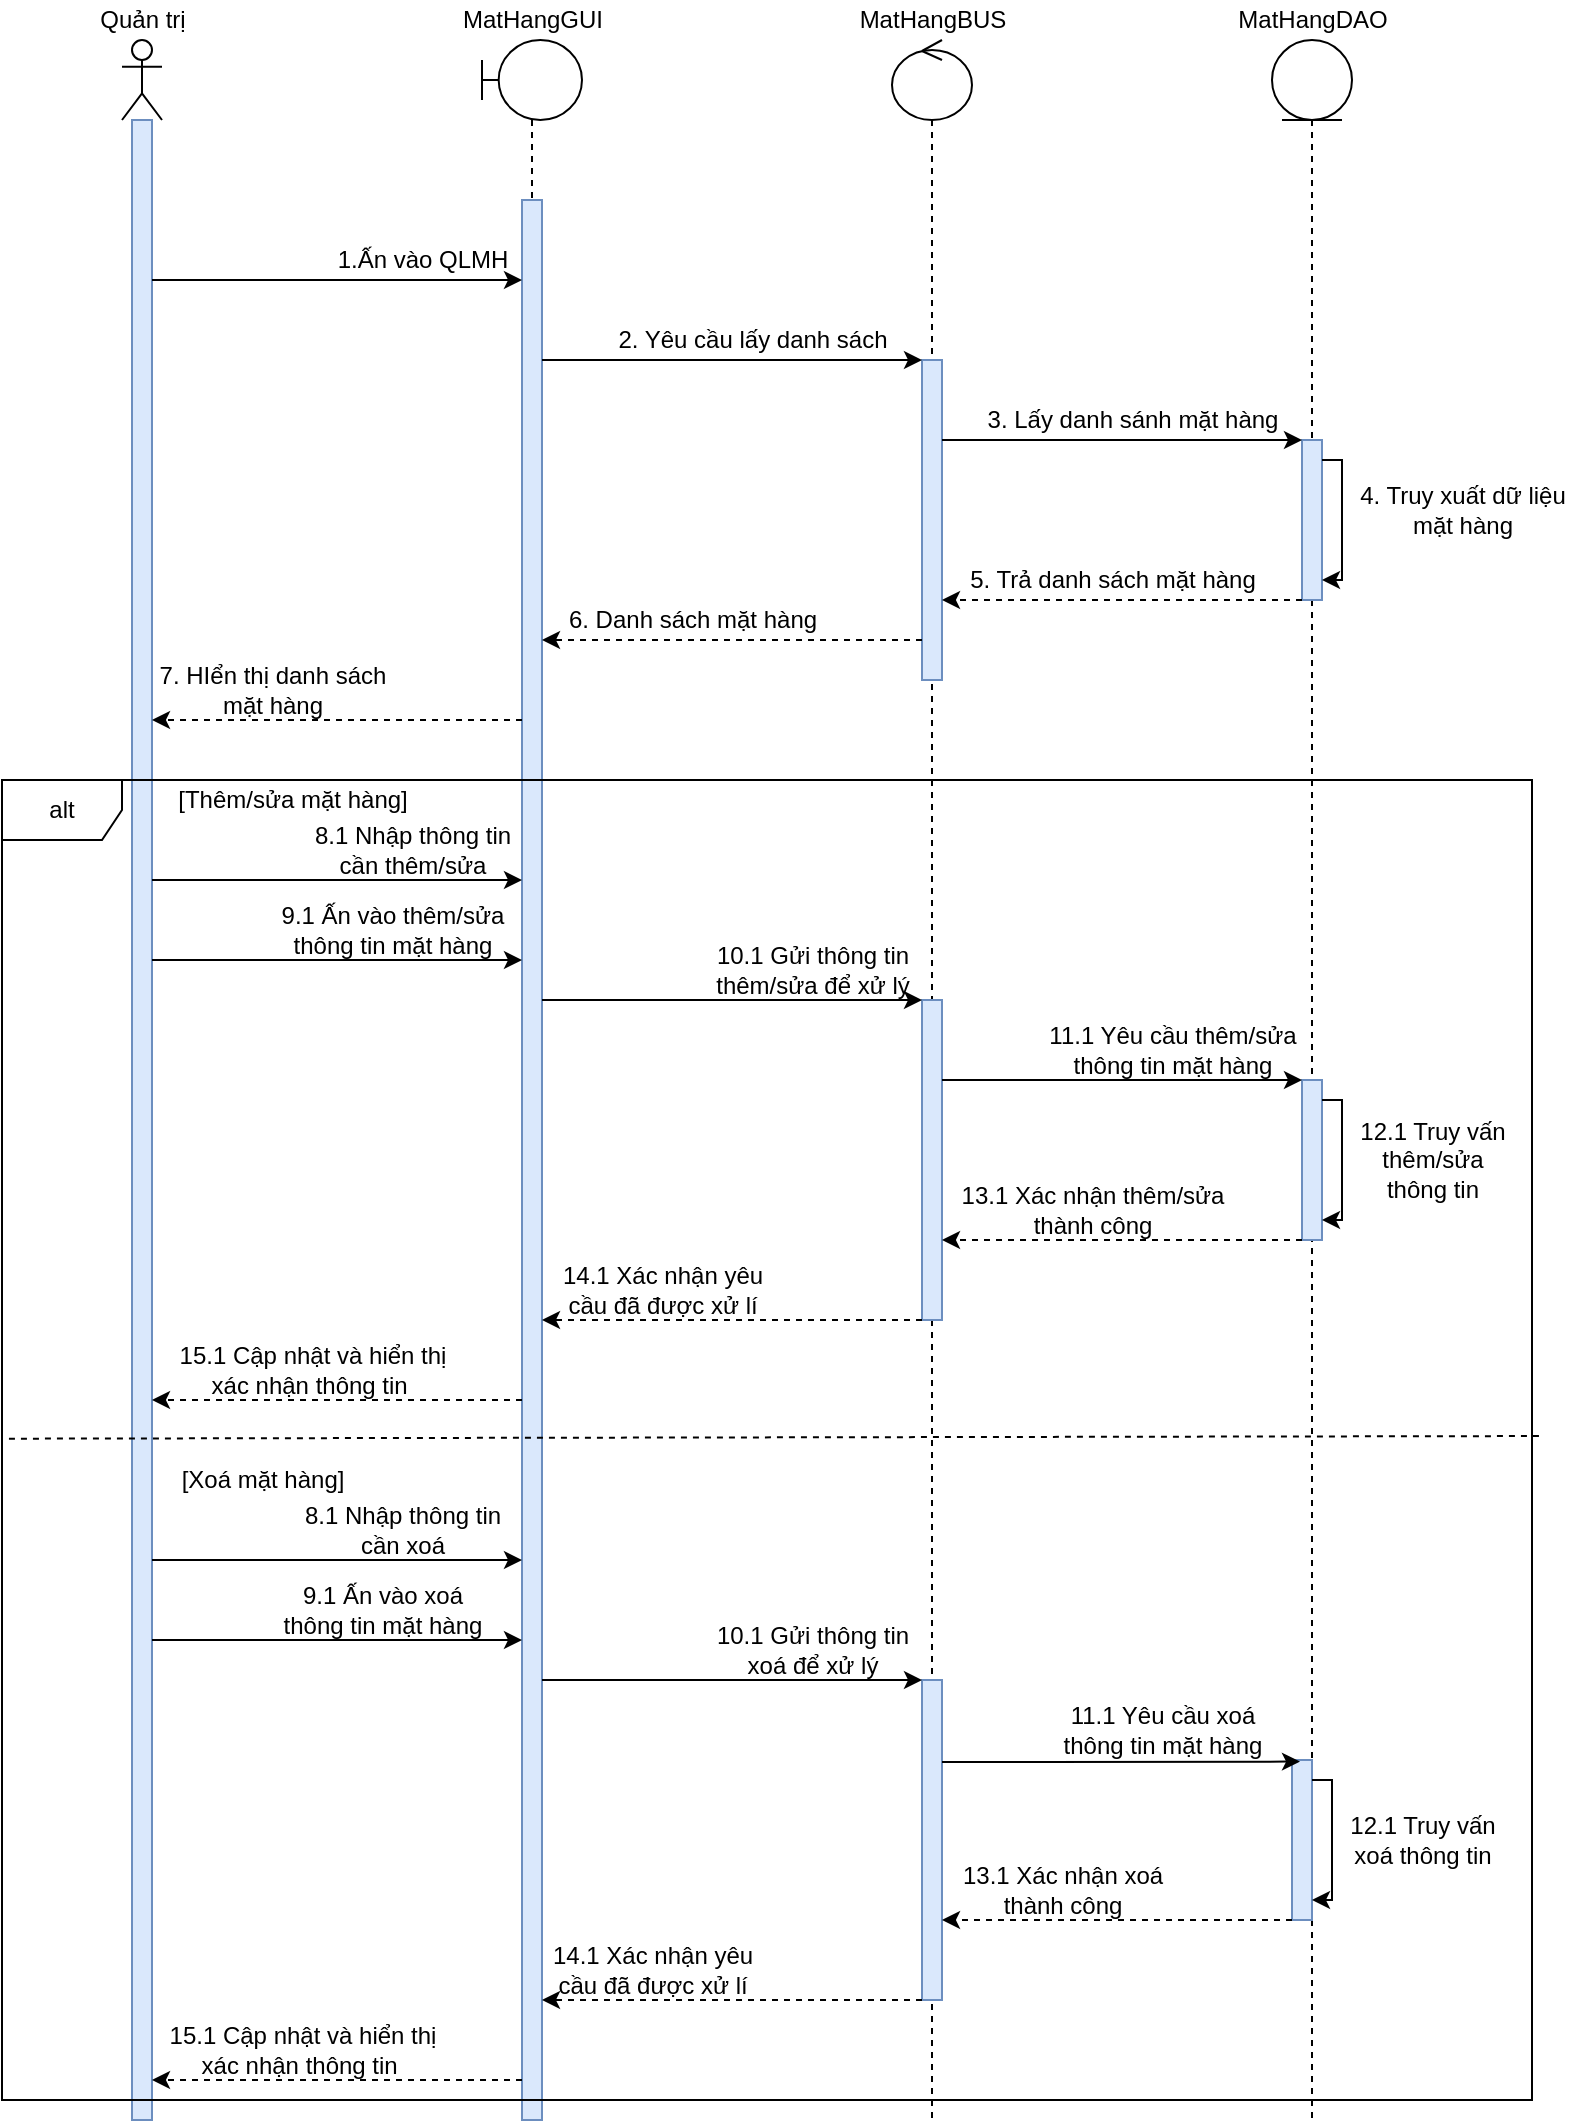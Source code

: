 <mxfile version="16.5.1" type="device"><diagram id="u0hKsZXPfIuquh2E1AJ1" name="Page-1"><mxGraphModel dx="760" dy="624" grid="1" gridSize="10" guides="1" tooltips="1" connect="1" arrows="1" fold="1" page="1" pageScale="1" pageWidth="850" pageHeight="1100" math="0" shadow="0"><root><mxCell id="0"/><mxCell id="1" parent="0"/><mxCell id="C83Pxi--m1tb0xYPi-4x-1" value="" style="shape=umlLifeline;participant=umlActor;perimeter=lifelinePerimeter;whiteSpace=wrap;html=1;container=1;collapsible=0;recursiveResize=0;verticalAlign=top;spacingTop=36;outlineConnect=0;" parent="1" vertex="1"><mxGeometry x="130" y="280" width="20" height="1040" as="geometry"/></mxCell><mxCell id="C83Pxi--m1tb0xYPi-4x-2" value="" style="html=1;points=[];perimeter=orthogonalPerimeter;fillColor=#dae8fc;strokeColor=#6c8ebf;" parent="C83Pxi--m1tb0xYPi-4x-1" vertex="1"><mxGeometry x="5" y="40" width="10" height="1000" as="geometry"/></mxCell><mxCell id="C83Pxi--m1tb0xYPi-4x-3" value="Quản trị" style="text;html=1;align=center;verticalAlign=middle;resizable=0;points=[];autosize=1;strokeColor=none;fillColor=none;" parent="1" vertex="1"><mxGeometry x="110" y="260" width="60" height="20" as="geometry"/></mxCell><mxCell id="C83Pxi--m1tb0xYPi-4x-4" value="" style="shape=umlLifeline;participant=umlBoundary;perimeter=lifelinePerimeter;whiteSpace=wrap;html=1;container=1;collapsible=0;recursiveResize=0;verticalAlign=top;spacingTop=36;outlineConnect=0;" parent="1" vertex="1"><mxGeometry x="310" y="280" width="50" height="1040" as="geometry"/></mxCell><mxCell id="C83Pxi--m1tb0xYPi-4x-5" value="" style="html=1;points=[];perimeter=orthogonalPerimeter;fillColor=#dae8fc;strokeColor=#6c8ebf;" parent="C83Pxi--m1tb0xYPi-4x-4" vertex="1"><mxGeometry x="20" y="80" width="10" height="960" as="geometry"/></mxCell><mxCell id="C83Pxi--m1tb0xYPi-4x-6" value="" style="shape=umlLifeline;participant=umlControl;perimeter=lifelinePerimeter;whiteSpace=wrap;html=1;container=1;collapsible=0;recursiveResize=0;verticalAlign=top;spacingTop=36;outlineConnect=0;" parent="1" vertex="1"><mxGeometry x="515" y="280" width="40" height="1040" as="geometry"/></mxCell><mxCell id="C83Pxi--m1tb0xYPi-4x-7" value="" style="html=1;points=[];perimeter=orthogonalPerimeter;fillColor=#dae8fc;strokeColor=#6c8ebf;" parent="C83Pxi--m1tb0xYPi-4x-6" vertex="1"><mxGeometry x="15" y="160" width="10" height="160" as="geometry"/></mxCell><mxCell id="C83Pxi--m1tb0xYPi-4x-8" value="" style="html=1;points=[];perimeter=orthogonalPerimeter;fillColor=#dae8fc;strokeColor=#6c8ebf;" parent="C83Pxi--m1tb0xYPi-4x-6" vertex="1"><mxGeometry x="15" y="480" width="10" height="160" as="geometry"/></mxCell><mxCell id="C83Pxi--m1tb0xYPi-4x-9" value="" style="html=1;points=[];perimeter=orthogonalPerimeter;fillColor=#dae8fc;strokeColor=#6c8ebf;" parent="C83Pxi--m1tb0xYPi-4x-6" vertex="1"><mxGeometry x="15" y="820" width="10" height="160" as="geometry"/></mxCell><mxCell id="C83Pxi--m1tb0xYPi-4x-10" value="MatHangGUI" style="text;html=1;align=center;verticalAlign=middle;resizable=0;points=[];autosize=1;strokeColor=none;fillColor=none;" parent="1" vertex="1"><mxGeometry x="290" y="260" width="90" height="20" as="geometry"/></mxCell><mxCell id="C83Pxi--m1tb0xYPi-4x-11" value="MatHangBUS" style="text;html=1;align=center;verticalAlign=middle;resizable=0;points=[];autosize=1;strokeColor=none;fillColor=none;" parent="1" vertex="1"><mxGeometry x="490" y="260" width="90" height="20" as="geometry"/></mxCell><mxCell id="C83Pxi--m1tb0xYPi-4x-12" style="edgeStyle=orthogonalEdgeStyle;rounded=0;orthogonalLoop=1;jettySize=auto;html=1;" parent="1" source="C83Pxi--m1tb0xYPi-4x-2" target="C83Pxi--m1tb0xYPi-4x-5" edge="1"><mxGeometry relative="1" as="geometry"><Array as="points"><mxPoint x="230" y="400"/><mxPoint x="230" y="400"/></Array></mxGeometry></mxCell><mxCell id="C83Pxi--m1tb0xYPi-4x-13" value="1.Ấn vào QLMH" style="text;html=1;align=center;verticalAlign=middle;resizable=0;points=[];autosize=1;strokeColor=none;fillColor=none;" parent="1" vertex="1"><mxGeometry x="230" y="380" width="100" height="20" as="geometry"/></mxCell><mxCell id="C83Pxi--m1tb0xYPi-4x-14" value="" style="shape=umlLifeline;participant=umlEntity;perimeter=lifelinePerimeter;whiteSpace=wrap;html=1;container=1;collapsible=0;recursiveResize=0;verticalAlign=top;spacingTop=36;outlineConnect=0;" parent="1" vertex="1"><mxGeometry x="705" y="280" width="40" height="1040" as="geometry"/></mxCell><mxCell id="C83Pxi--m1tb0xYPi-4x-15" value="" style="html=1;points=[];perimeter=orthogonalPerimeter;fillColor=#dae8fc;strokeColor=#6c8ebf;" parent="C83Pxi--m1tb0xYPi-4x-14" vertex="1"><mxGeometry x="15" y="200" width="10" height="80" as="geometry"/></mxCell><mxCell id="C83Pxi--m1tb0xYPi-4x-16" style="edgeStyle=orthogonalEdgeStyle;rounded=0;orthogonalLoop=1;jettySize=auto;html=1;" parent="C83Pxi--m1tb0xYPi-4x-14" source="C83Pxi--m1tb0xYPi-4x-15" target="C83Pxi--m1tb0xYPi-4x-15" edge="1"><mxGeometry relative="1" as="geometry"><Array as="points"><mxPoint x="35" y="210"/></Array></mxGeometry></mxCell><mxCell id="C83Pxi--m1tb0xYPi-4x-17" value="" style="html=1;points=[];perimeter=orthogonalPerimeter;fillColor=#dae8fc;strokeColor=#6c8ebf;" parent="C83Pxi--m1tb0xYPi-4x-14" vertex="1"><mxGeometry x="15" y="520" width="10" height="80" as="geometry"/></mxCell><mxCell id="C83Pxi--m1tb0xYPi-4x-18" style="edgeStyle=orthogonalEdgeStyle;rounded=0;orthogonalLoop=1;jettySize=auto;html=1;" parent="C83Pxi--m1tb0xYPi-4x-14" source="C83Pxi--m1tb0xYPi-4x-17" target="C83Pxi--m1tb0xYPi-4x-17" edge="1"><mxGeometry relative="1" as="geometry"><Array as="points"><mxPoint x="35" y="530"/></Array></mxGeometry></mxCell><mxCell id="C83Pxi--m1tb0xYPi-4x-19" value="MatHangDAO" style="text;html=1;align=center;verticalAlign=middle;resizable=0;points=[];autosize=1;strokeColor=none;fillColor=none;" parent="1" vertex="1"><mxGeometry x="680" y="260" width="90" height="20" as="geometry"/></mxCell><mxCell id="C83Pxi--m1tb0xYPi-4x-20" style="edgeStyle=orthogonalEdgeStyle;rounded=0;orthogonalLoop=1;jettySize=auto;html=1;" parent="1" source="C83Pxi--m1tb0xYPi-4x-5" target="C83Pxi--m1tb0xYPi-4x-7" edge="1"><mxGeometry relative="1" as="geometry"><Array as="points"><mxPoint x="460" y="440"/><mxPoint x="460" y="440"/></Array><mxPoint x="530" y="400" as="targetPoint"/></mxGeometry></mxCell><mxCell id="C83Pxi--m1tb0xYPi-4x-21" value="2. Yêu cầu lấy danh sách" style="text;html=1;align=center;verticalAlign=middle;resizable=0;points=[];autosize=1;strokeColor=none;fillColor=none;" parent="1" vertex="1"><mxGeometry x="370" y="420" width="150" height="20" as="geometry"/></mxCell><mxCell id="C83Pxi--m1tb0xYPi-4x-22" style="edgeStyle=orthogonalEdgeStyle;rounded=0;orthogonalLoop=1;jettySize=auto;html=1;" parent="1" source="C83Pxi--m1tb0xYPi-4x-7" target="C83Pxi--m1tb0xYPi-4x-15" edge="1"><mxGeometry relative="1" as="geometry"><Array as="points"><mxPoint x="630" y="480"/><mxPoint x="630" y="480"/></Array></mxGeometry></mxCell><mxCell id="C83Pxi--m1tb0xYPi-4x-23" value="3. Lấy danh sánh mặt hàng" style="text;html=1;align=center;verticalAlign=middle;resizable=0;points=[];autosize=1;strokeColor=none;fillColor=none;" parent="1" vertex="1"><mxGeometry x="555" y="460" width="160" height="20" as="geometry"/></mxCell><mxCell id="C83Pxi--m1tb0xYPi-4x-24" value="4. Truy xuất dữ liệu&lt;br&gt;mặt hàng" style="text;html=1;align=center;verticalAlign=middle;resizable=0;points=[];autosize=1;strokeColor=none;fillColor=none;" parent="1" vertex="1"><mxGeometry x="740" y="500" width="120" height="30" as="geometry"/></mxCell><mxCell id="C83Pxi--m1tb0xYPi-4x-25" style="edgeStyle=orthogonalEdgeStyle;rounded=0;orthogonalLoop=1;jettySize=auto;html=1;dashed=1;" parent="1" source="C83Pxi--m1tb0xYPi-4x-15" target="C83Pxi--m1tb0xYPi-4x-7" edge="1"><mxGeometry relative="1" as="geometry"><Array as="points"><mxPoint x="680" y="560"/><mxPoint x="680" y="560"/></Array></mxGeometry></mxCell><mxCell id="C83Pxi--m1tb0xYPi-4x-26" value="5. Trả danh sách mặt hàng" style="text;html=1;align=center;verticalAlign=middle;resizable=0;points=[];autosize=1;strokeColor=none;fillColor=none;" parent="1" vertex="1"><mxGeometry x="545" y="540" width="160" height="20" as="geometry"/></mxCell><mxCell id="C83Pxi--m1tb0xYPi-4x-27" style="edgeStyle=orthogonalEdgeStyle;rounded=0;orthogonalLoop=1;jettySize=auto;html=1;dashed=1;" parent="1" source="C83Pxi--m1tb0xYPi-4x-7" target="C83Pxi--m1tb0xYPi-4x-5" edge="1"><mxGeometry relative="1" as="geometry"><Array as="points"><mxPoint x="440" y="580"/><mxPoint x="440" y="580"/></Array></mxGeometry></mxCell><mxCell id="C83Pxi--m1tb0xYPi-4x-28" value="6. Danh sách mặt hàng" style="text;html=1;align=center;verticalAlign=middle;resizable=0;points=[];autosize=1;strokeColor=none;fillColor=none;" parent="1" vertex="1"><mxGeometry x="345" y="560" width="140" height="20" as="geometry"/></mxCell><mxCell id="C83Pxi--m1tb0xYPi-4x-29" style="edgeStyle=orthogonalEdgeStyle;rounded=0;orthogonalLoop=1;jettySize=auto;html=1;dashed=1;" parent="1" source="C83Pxi--m1tb0xYPi-4x-5" target="C83Pxi--m1tb0xYPi-4x-2" edge="1"><mxGeometry relative="1" as="geometry"><Array as="points"><mxPoint x="240" y="620"/><mxPoint x="240" y="620"/></Array></mxGeometry></mxCell><mxCell id="C83Pxi--m1tb0xYPi-4x-30" value="7. HIển thị danh sách&lt;br&gt;mặt hàng" style="text;html=1;align=center;verticalAlign=middle;resizable=0;points=[];autosize=1;strokeColor=none;fillColor=none;" parent="1" vertex="1"><mxGeometry x="140" y="590" width="130" height="30" as="geometry"/></mxCell><mxCell id="C83Pxi--m1tb0xYPi-4x-31" style="edgeStyle=orthogonalEdgeStyle;rounded=0;orthogonalLoop=1;jettySize=auto;html=1;" parent="1" source="C83Pxi--m1tb0xYPi-4x-2" target="C83Pxi--m1tb0xYPi-4x-5" edge="1"><mxGeometry relative="1" as="geometry"><Array as="points"><mxPoint x="240" y="740"/><mxPoint x="240" y="740"/></Array></mxGeometry></mxCell><mxCell id="C83Pxi--m1tb0xYPi-4x-32" value="9.1 Ấn vào thêm/sửa&lt;br&gt;thông tin mặt hàng" style="text;html=1;align=center;verticalAlign=middle;resizable=0;points=[];autosize=1;strokeColor=none;fillColor=none;" parent="1" vertex="1"><mxGeometry x="200" y="710" width="130" height="30" as="geometry"/></mxCell><mxCell id="C83Pxi--m1tb0xYPi-4x-33" style="edgeStyle=orthogonalEdgeStyle;rounded=0;orthogonalLoop=1;jettySize=auto;html=1;" parent="1" source="C83Pxi--m1tb0xYPi-4x-5" target="C83Pxi--m1tb0xYPi-4x-8" edge="1"><mxGeometry relative="1" as="geometry"><Array as="points"><mxPoint x="490" y="760"/><mxPoint x="490" y="760"/></Array></mxGeometry></mxCell><mxCell id="C83Pxi--m1tb0xYPi-4x-34" value="10.1 Gửi thông tin&lt;br&gt;thêm/sửa để xử lý" style="text;html=1;align=center;verticalAlign=middle;resizable=0;points=[];autosize=1;strokeColor=none;fillColor=none;" parent="1" vertex="1"><mxGeometry x="420" y="730" width="110" height="30" as="geometry"/></mxCell><mxCell id="C83Pxi--m1tb0xYPi-4x-35" style="edgeStyle=orthogonalEdgeStyle;rounded=0;orthogonalLoop=1;jettySize=auto;html=1;" parent="1" source="C83Pxi--m1tb0xYPi-4x-8" target="C83Pxi--m1tb0xYPi-4x-17" edge="1"><mxGeometry relative="1" as="geometry"><Array as="points"><mxPoint x="580" y="800"/><mxPoint x="580" y="800"/></Array></mxGeometry></mxCell><mxCell id="C83Pxi--m1tb0xYPi-4x-36" value="11.1 Yêu cầu thêm/sửa&lt;br&gt;thông tin mặt hàng" style="text;html=1;align=center;verticalAlign=middle;resizable=0;points=[];autosize=1;strokeColor=none;fillColor=none;" parent="1" vertex="1"><mxGeometry x="585" y="770" width="140" height="30" as="geometry"/></mxCell><mxCell id="C83Pxi--m1tb0xYPi-4x-37" value="12.1 Truy vấn&lt;br&gt;thêm/sửa&lt;br&gt;thông tin" style="text;html=1;align=center;verticalAlign=middle;resizable=0;points=[];autosize=1;strokeColor=none;fillColor=none;" parent="1" vertex="1"><mxGeometry x="740" y="815" width="90" height="50" as="geometry"/></mxCell><mxCell id="C83Pxi--m1tb0xYPi-4x-38" style="edgeStyle=orthogonalEdgeStyle;rounded=0;orthogonalLoop=1;jettySize=auto;html=1;dashed=1;" parent="1" source="C83Pxi--m1tb0xYPi-4x-17" target="C83Pxi--m1tb0xYPi-4x-8" edge="1"><mxGeometry relative="1" as="geometry"><Array as="points"><mxPoint x="590" y="880"/><mxPoint x="590" y="880"/></Array></mxGeometry></mxCell><mxCell id="C83Pxi--m1tb0xYPi-4x-39" value="13.1 Xác nhận thêm/sửa&lt;br&gt;thành công" style="text;html=1;align=center;verticalAlign=middle;resizable=0;points=[];autosize=1;strokeColor=none;fillColor=none;" parent="1" vertex="1"><mxGeometry x="540" y="850" width="150" height="30" as="geometry"/></mxCell><mxCell id="C83Pxi--m1tb0xYPi-4x-40" style="edgeStyle=orthogonalEdgeStyle;rounded=0;orthogonalLoop=1;jettySize=auto;html=1;dashed=1;" parent="1" source="C83Pxi--m1tb0xYPi-4x-8" target="C83Pxi--m1tb0xYPi-4x-5" edge="1"><mxGeometry relative="1" as="geometry"><Array as="points"><mxPoint x="440" y="920"/><mxPoint x="440" y="920"/></Array></mxGeometry></mxCell><mxCell id="C83Pxi--m1tb0xYPi-4x-41" value="14.1 Xác nhận yêu &lt;br&gt;cầu đã được xử lí" style="text;html=1;align=center;verticalAlign=middle;resizable=0;points=[];autosize=1;strokeColor=none;fillColor=none;" parent="1" vertex="1"><mxGeometry x="340" y="890" width="120" height="30" as="geometry"/></mxCell><mxCell id="C83Pxi--m1tb0xYPi-4x-42" style="edgeStyle=orthogonalEdgeStyle;rounded=0;orthogonalLoop=1;jettySize=auto;html=1;" parent="1" source="C83Pxi--m1tb0xYPi-4x-2" target="C83Pxi--m1tb0xYPi-4x-5" edge="1"><mxGeometry relative="1" as="geometry"><Array as="points"><mxPoint x="240" y="700"/><mxPoint x="240" y="700"/></Array></mxGeometry></mxCell><mxCell id="C83Pxi--m1tb0xYPi-4x-43" value="8.1 Nhập thông tin &lt;br&gt;cần thêm/sửa" style="text;html=1;align=center;verticalAlign=middle;resizable=0;points=[];autosize=1;strokeColor=none;fillColor=none;" parent="1" vertex="1"><mxGeometry x="220" y="670" width="110" height="30" as="geometry"/></mxCell><mxCell id="C83Pxi--m1tb0xYPi-4x-44" style="edgeStyle=orthogonalEdgeStyle;rounded=0;orthogonalLoop=1;jettySize=auto;html=1;dashed=1;" parent="1" source="C83Pxi--m1tb0xYPi-4x-5" target="C83Pxi--m1tb0xYPi-4x-2" edge="1"><mxGeometry relative="1" as="geometry"><Array as="points"><mxPoint x="230" y="960"/><mxPoint x="230" y="960"/></Array></mxGeometry></mxCell><mxCell id="C83Pxi--m1tb0xYPi-4x-45" value="15.1 Cập nhật và hiển thị &lt;br&gt;xác nhận thông tin&amp;nbsp;" style="text;html=1;align=center;verticalAlign=middle;resizable=0;points=[];autosize=1;strokeColor=none;fillColor=none;" parent="1" vertex="1"><mxGeometry x="150" y="930" width="150" height="30" as="geometry"/></mxCell><mxCell id="C83Pxi--m1tb0xYPi-4x-46" value="" style="html=1;points=[];perimeter=orthogonalPerimeter;fillColor=#dae8fc;strokeColor=#6c8ebf;" parent="1" vertex="1"><mxGeometry x="715" y="1140" width="10" height="80" as="geometry"/></mxCell><mxCell id="C83Pxi--m1tb0xYPi-4x-47" style="edgeStyle=orthogonalEdgeStyle;rounded=0;orthogonalLoop=1;jettySize=auto;html=1;" parent="1" source="C83Pxi--m1tb0xYPi-4x-46" target="C83Pxi--m1tb0xYPi-4x-46" edge="1"><mxGeometry relative="1" as="geometry"><Array as="points"><mxPoint x="735" y="1150"/></Array></mxGeometry></mxCell><mxCell id="C83Pxi--m1tb0xYPi-4x-48" style="edgeStyle=orthogonalEdgeStyle;rounded=0;orthogonalLoop=1;jettySize=auto;html=1;" parent="1" source="C83Pxi--m1tb0xYPi-4x-2" target="C83Pxi--m1tb0xYPi-4x-5" edge="1"><mxGeometry relative="1" as="geometry"><mxPoint x="140" y="1080.059" as="sourcePoint"/><mxPoint x="325" y="1080.059" as="targetPoint"/><Array as="points"><mxPoint x="240" y="1080"/><mxPoint x="240" y="1080"/></Array></mxGeometry></mxCell><mxCell id="C83Pxi--m1tb0xYPi-4x-49" value="9.1 Ấn vào xoá&lt;br&gt;thông tin mặt hàng" style="text;html=1;align=center;verticalAlign=middle;resizable=0;points=[];autosize=1;strokeColor=none;fillColor=none;" parent="1" vertex="1"><mxGeometry x="205" y="1050" width="110" height="30" as="geometry"/></mxCell><mxCell id="C83Pxi--m1tb0xYPi-4x-50" style="edgeStyle=orthogonalEdgeStyle;rounded=0;orthogonalLoop=1;jettySize=auto;html=1;" parent="1" source="C83Pxi--m1tb0xYPi-4x-5" target="C83Pxi--m1tb0xYPi-4x-9" edge="1"><mxGeometry relative="1" as="geometry"><mxPoint x="335" y="1100.059" as="sourcePoint"/><mxPoint x="525" y="1100.059" as="targetPoint"/><Array as="points"><mxPoint x="380" y="1100"/><mxPoint x="380" y="1100"/></Array></mxGeometry></mxCell><mxCell id="C83Pxi--m1tb0xYPi-4x-51" value="10.1 Gửi thông tin&lt;br&gt;xoá để xử lý" style="text;html=1;align=center;verticalAlign=middle;resizable=0;points=[];autosize=1;strokeColor=none;fillColor=none;" parent="1" vertex="1"><mxGeometry x="420" y="1070" width="110" height="30" as="geometry"/></mxCell><mxCell id="C83Pxi--m1tb0xYPi-4x-52" style="edgeStyle=orthogonalEdgeStyle;rounded=0;orthogonalLoop=1;jettySize=auto;html=1;entryX=0.4;entryY=0.01;entryDx=0;entryDy=0;entryPerimeter=0;" parent="1" source="C83Pxi--m1tb0xYPi-4x-9" target="C83Pxi--m1tb0xYPi-4x-46" edge="1"><mxGeometry relative="1" as="geometry"><mxPoint x="535" y="1140.059" as="sourcePoint"/><Array as="points"><mxPoint x="590" y="1141"/><mxPoint x="590" y="1141"/></Array></mxGeometry></mxCell><mxCell id="C83Pxi--m1tb0xYPi-4x-53" value="11.1 Yêu cầu xoá&lt;br&gt;thông tin mặt hàng" style="text;html=1;align=center;verticalAlign=middle;resizable=0;points=[];autosize=1;strokeColor=none;fillColor=none;" parent="1" vertex="1"><mxGeometry x="595" y="1110" width="110" height="30" as="geometry"/></mxCell><mxCell id="C83Pxi--m1tb0xYPi-4x-54" value="12.1 Truy vấn&lt;br&gt;xoá thông tin" style="text;html=1;align=center;verticalAlign=middle;resizable=0;points=[];autosize=1;strokeColor=none;fillColor=none;" parent="1" vertex="1"><mxGeometry x="735" y="1165" width="90" height="30" as="geometry"/></mxCell><mxCell id="C83Pxi--m1tb0xYPi-4x-55" style="edgeStyle=orthogonalEdgeStyle;rounded=0;orthogonalLoop=1;jettySize=auto;html=1;dashed=1;" parent="1" source="C83Pxi--m1tb0xYPi-4x-46" target="C83Pxi--m1tb0xYPi-4x-9" edge="1"><mxGeometry relative="1" as="geometry"><mxPoint x="535" y="1220.059" as="targetPoint"/><Array as="points"><mxPoint x="630" y="1220"/><mxPoint x="630" y="1220"/></Array><mxPoint x="720" y="1180" as="sourcePoint"/></mxGeometry></mxCell><mxCell id="C83Pxi--m1tb0xYPi-4x-56" value="13.1 Xác nhận xoá&lt;br&gt;thành công" style="text;html=1;align=center;verticalAlign=middle;resizable=0;points=[];autosize=1;strokeColor=none;fillColor=none;" parent="1" vertex="1"><mxGeometry x="540" y="1190" width="120" height="30" as="geometry"/></mxCell><mxCell id="C83Pxi--m1tb0xYPi-4x-57" style="edgeStyle=orthogonalEdgeStyle;rounded=0;orthogonalLoop=1;jettySize=auto;html=1;dashed=1;" parent="1" source="C83Pxi--m1tb0xYPi-4x-9" target="C83Pxi--m1tb0xYPi-4x-5" edge="1"><mxGeometry relative="1" as="geometry"><mxPoint x="525" y="1260.059" as="sourcePoint"/><mxPoint x="335" y="1260.059" as="targetPoint"/><Array as="points"><mxPoint x="440" y="1260"/><mxPoint x="440" y="1260"/></Array></mxGeometry></mxCell><mxCell id="C83Pxi--m1tb0xYPi-4x-58" value="14.1 Xác nhận yêu &lt;br&gt;cầu đã được xử lí" style="text;html=1;align=center;verticalAlign=middle;resizable=0;points=[];autosize=1;strokeColor=none;fillColor=none;" parent="1" vertex="1"><mxGeometry x="335" y="1230" width="120" height="30" as="geometry"/></mxCell><mxCell id="C83Pxi--m1tb0xYPi-4x-59" style="edgeStyle=orthogonalEdgeStyle;rounded=0;orthogonalLoop=1;jettySize=auto;html=1;" parent="1" source="C83Pxi--m1tb0xYPi-4x-2" target="C83Pxi--m1tb0xYPi-4x-5" edge="1"><mxGeometry relative="1" as="geometry"><mxPoint x="140" y="1040.059" as="sourcePoint"/><mxPoint x="325" y="1040.059" as="targetPoint"/><Array as="points"><mxPoint x="250" y="1040"/><mxPoint x="250" y="1040"/></Array></mxGeometry></mxCell><mxCell id="C83Pxi--m1tb0xYPi-4x-60" value="8.1 Nhập thông tin &lt;br&gt;cần xoá" style="text;html=1;align=center;verticalAlign=middle;resizable=0;points=[];autosize=1;strokeColor=none;fillColor=none;" parent="1" vertex="1"><mxGeometry x="215" y="1010" width="110" height="30" as="geometry"/></mxCell><mxCell id="C83Pxi--m1tb0xYPi-4x-61" style="edgeStyle=orthogonalEdgeStyle;rounded=0;orthogonalLoop=1;jettySize=auto;html=1;dashed=1;" parent="1" source="C83Pxi--m1tb0xYPi-4x-5" target="C83Pxi--m1tb0xYPi-4x-2" edge="1"><mxGeometry relative="1" as="geometry"><mxPoint x="325" y="1300.059" as="sourcePoint"/><mxPoint x="140" y="1300.059" as="targetPoint"/><Array as="points"><mxPoint x="250" y="1300"/><mxPoint x="250" y="1300"/></Array></mxGeometry></mxCell><mxCell id="C83Pxi--m1tb0xYPi-4x-62" value="15.1 Cập nhật và hiển thị &lt;br&gt;xác nhận thông tin&amp;nbsp;" style="text;html=1;align=center;verticalAlign=middle;resizable=0;points=[];autosize=1;strokeColor=none;fillColor=none;" parent="1" vertex="1"><mxGeometry x="145" y="1270" width="150" height="30" as="geometry"/></mxCell><mxCell id="C83Pxi--m1tb0xYPi-4x-64" value="[Thêm/sửa mặt hàng]" style="text;html=1;align=center;verticalAlign=middle;resizable=0;points=[];autosize=1;strokeColor=none;fillColor=none;" parent="1" vertex="1"><mxGeometry x="150" y="650" width="130" height="20" as="geometry"/></mxCell><mxCell id="C83Pxi--m1tb0xYPi-4x-65" value="[Xoá mặt hàng]" style="text;html=1;align=center;verticalAlign=middle;resizable=0;points=[];autosize=1;strokeColor=none;fillColor=none;" parent="1" vertex="1"><mxGeometry x="150" y="990" width="100" height="20" as="geometry"/></mxCell><mxCell id="C83Pxi--m1tb0xYPi-4x-66" value="" style="endArrow=none;dashed=1;html=1;rounded=0;exitX=-0.002;exitY=0.499;exitDx=0;exitDy=0;exitPerimeter=0;entryX=1;entryY=0.497;entryDx=0;entryDy=0;entryPerimeter=0;" parent="1" edge="1"><mxGeometry width="50" height="50" relative="1" as="geometry"><mxPoint x="73.47" y="979.34" as="sourcePoint"/><mxPoint x="840" y="978.02" as="targetPoint"/></mxGeometry></mxCell><mxCell id="C83Pxi--m1tb0xYPi-4x-68" value="alt" style="shape=umlFrame;whiteSpace=wrap;html=1;" parent="1" vertex="1"><mxGeometry x="70" y="650" width="765" height="660" as="geometry"/></mxCell></root></mxGraphModel></diagram></mxfile>